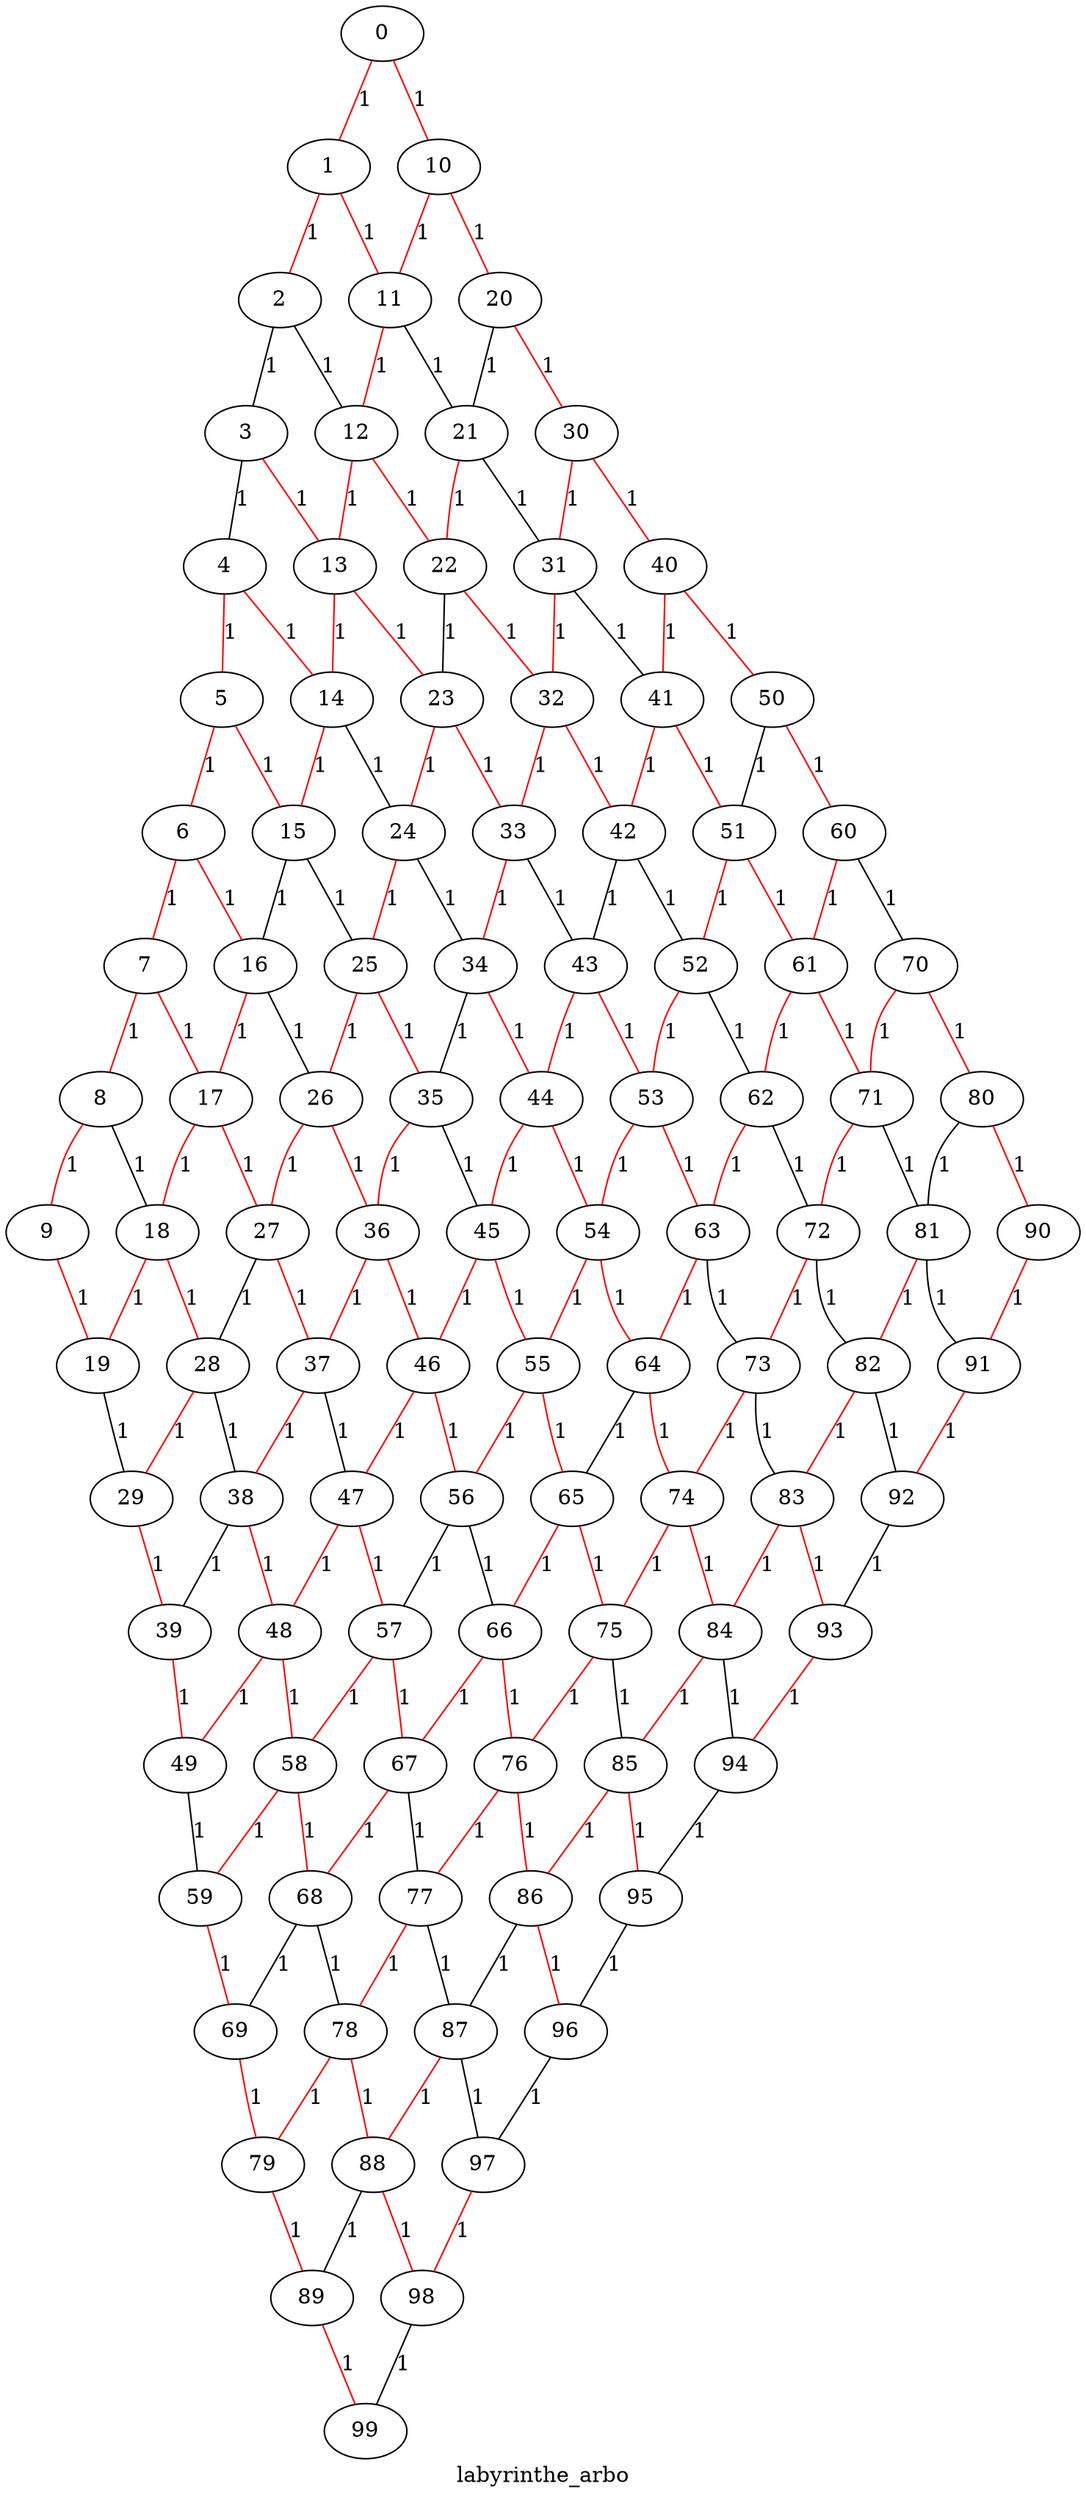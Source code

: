 graph labyrinthe_arbo {
	graph [bb="0,0,702,1625",
		label=labyrinthe_arbo,
		lheight=0.21,
		lp="351,11.5",
		lwidth=1.19
	];
	node [label="\N"];
	0	 [height=0.5,
		pos="253,1607",
		width=0.75];
	1	 [height=0.5,
		pos="217,1520",
		width=0.75];
	0 -- 1	 [color=red,
		label=1,
		lp="240.5,1563.5",
		pos="245.71,1589.4 239.47,1574.3 230.52,1552.7 224.27,1537.6"];
	10	 [height=0.5,
		pos="289,1520",
		width=0.75];
	0 -- 10	 [color=red,
		label=1,
		lp="276.5,1563.5",
		pos="260.29,1589.4 266.53,1574.3 275.48,1552.7 281.73,1537.6"];
	2	 [height=0.5,
		pos="195,1433",
		width=0.75];
	1 -- 2	 [color=red,
		label=1,
		lp="210.5,1476.5",
		pos="212.44,1502 208.67,1487 203.33,1465.9 199.55,1451"];
	11	 [height=0.5,
		pos="267,1433",
		width=0.75];
	1 -- 11	 [color=red,
		label=1,
		lp="247.5,1476.5",
		pos="226.88,1502.8 235.7,1487.5 248.55,1465.1 257.31,1449.9"];
	3	 [height=0.5,
		pos="171,1346",
		width=0.75];
	2 -- 3	 [label=1,
		lp="187.5,1389.5",
		pos="190.03,1415 185.88,1399.9 180.01,1378.6 175.88,1363.7"];
	12	 [height=0.5,
		pos="243,1346",
		width=0.75];
	2 -- 12	 [label=1,
		lp="224.5,1389.5",
		pos="204.48,1415.8 212.9,1400.6 225.13,1378.4 233.54,1363.2"];
	4	 [height=0.5,
		pos="148,1259",
		width=0.75];
	3 -- 4	 [label=1,
		lp="161.5,1302.5",
		pos="164.11,1328.6 161.96,1322.7 159.7,1316.1 158,1310 155.01,1299.2 152.58,1286.9 150.85,1277.1"];
	13	 [height=0.5,
		pos="220,1259",
		width=0.75];
	3 -- 13	 [color=red,
		label=1,
		lp="201.5,1302.5",
		pos="180.68,1328.8 189.33,1313.5 201.92,1291.1 210.51,1275.9"];
	5	 [height=0.5,
		pos="117,1172",
		width=0.75];
	4 -- 5	 [color=red,
		label=1,
		lp="137.5,1215.5",
		pos="141.73,1241.4 136.35,1226.3 128.64,1204.7 123.26,1189.6"];
	14	 [height=0.5,
		pos="189,1172",
		width=0.75];
	4 -- 14	 [color=red,
		label=1,
		lp="173.5,1215.5",
		pos="156.1,1241.8 163.24,1226.7 173.6,1204.7 180.78,1189.5"];
	6	 [height=0.5,
		pos="97,1085",
		width=0.75];
	5 -- 6	 [color=red,
		label=1,
		lp="111.5,1128.5",
		pos="112.86,1154 109.42,1139 104.57,1117.9 101.14,1103"];
	15	 [height=0.5,
		pos="169,1085",
		width=0.75];
	5 -- 15	 [color=red,
		label=1,
		lp="149.5,1128.5",
		pos="127.03,1155.2 136.23,1139.8 149.81,1117.1 159,1101.7"];
	7	 [height=0.5,
		pos="67,998",
		width=0.75];
	6 -- 7	 [color=red,
		label=1,
		lp="86.5,1041.5",
		pos="90.929,1067.4 85.724,1052.3 78.264,1030.7 73.062,1015.6"];
	16	 [height=0.5,
		pos="139,998",
		width=0.75];
	6 -- 16	 [color=red,
		label=1,
		lp="123.5,1041.5",
		pos="105.3,1067.8 112.66,1052.6 123.36,1030.4 130.72,1015.2"];
	8	 [height=0.5,
		pos="58,911",
		width=0.75];
	7 -- 8	 [color=red,
		label=1,
		lp="67.5,954.5",
		pos="65.135,979.97 63.591,965.04 61.406,943.93 59.862,929"];
	17	 [height=0.5,
		pos="130,911",
		width=0.75];
	7 -- 17	 [color=red,
		label=1,
		lp="105.5,954.5",
		pos="78.85,981.64 90.113,966.08 106.96,942.82 118.2,927.29"];
	9	 [height=0.5,
		pos="27,824",
		width=0.75];
	8 -- 9	 [color=red,
		label=1,
		lp="48.5,867.5",
		pos="51.727,893.39 46.348,878.3 38.64,856.67 33.264,841.58"];
	18	 [height=0.5,
		pos="99,824",
		width=0.75];
	8 -- 18	 [label=1,
		lp="83.5,867.5",
		pos="66.1,893.81 73.241,878.66 83.598,856.68 90.776,841.45"];
	19	 [height=0.5,
		pos="59,737",
		width=0.75];
	9 -- 19	 [color=red,
		label=1,
		lp="48.5,780.5",
		pos="33.476,806.39 39.028,791.3 46.985,769.67 52.534,754.58"];
	10 -- 11	 [color=red,
		label=1,
		lp="282.5,1476.5",
		pos="284.44,1502 280.67,1487 275.33,1465.9 271.55,1451"];
	20	 [height=0.5,
		pos="339,1433",
		width=0.75];
	10 -- 20	 [color=red,
		label=1,
		lp="319.5,1476.5",
		pos="298.88,1502.8 307.7,1487.5 320.55,1465.1 329.31,1449.9"];
	11 -- 12	 [color=red,
		label=1,
		lp="259.5,1389.5",
		pos="262.03,1415 257.88,1399.9 252.01,1378.6 247.88,1363.7"];
	21	 [height=0.5,
		pos="315,1346",
		width=0.75];
	11 -- 21	 [label=1,
		lp="296.5,1389.5",
		pos="276.48,1415.8 284.9,1400.6 297.13,1378.4 305.54,1363.2"];
	12 -- 13	 [color=red,
		label=1,
		lp="235.5,1302.5",
		pos="238.23,1328 234.29,1313 228.71,1291.9 224.76,1277"];
	22	 [height=0.5,
		pos="292,1259",
		width=0.75];
	12 -- 22	 [color=red,
		label=1,
		lp="273.5,1302.5",
		pos="252.68,1328.8 261.33,1313.5 273.92,1291.1 282.51,1275.9"];
	13 -- 14	 [color=red,
		label=1,
		lp="209.5,1215.5",
		pos="213.73,1241.4 208.35,1226.3 200.64,1204.7 195.26,1189.6"];
	23	 [height=0.5,
		pos="261,1172",
		width=0.75];
	13 -- 23	 [color=red,
		label=1,
		lp="245.5,1215.5",
		pos="228.1,1241.8 235.24,1226.7 245.6,1204.7 252.78,1189.5"];
	14 -- 15	 [color=red,
		label=1,
		lp="183.5,1128.5",
		pos="184.86,1154 181.42,1139 176.57,1117.9 173.14,1103"];
	24	 [height=0.5,
		pos="241,1085",
		width=0.75];
	14 -- 24	 [label=1,
		lp="221.5,1128.5",
		pos="199.03,1155.2 208.23,1139.8 221.81,1117.1 231,1101.7"];
	15 -- 16	 [label=1,
		lp="158.5,1041.5",
		pos="162.93,1067.4 157.72,1052.3 150.26,1030.7 145.06,1015.6"];
	25	 [height=0.5,
		pos="211,998",
		width=0.75];
	15 -- 25	 [label=1,
		lp="195.5,1041.5",
		pos="177.3,1067.8 184.66,1052.6 195.36,1030.4 202.72,1015.2"];
	16 -- 17	 [color=red,
		label=1,
		lp="138.5,954.5",
		pos="137.14,979.97 135.59,965.04 133.41,943.93 131.86,929"];
	26	 [height=0.5,
		pos="202,911",
		width=0.75];
	16 -- 26	 [label=1,
		lp="177.5,954.5",
		pos="150.85,981.64 162.11,966.08 178.96,942.82 190.2,927.29"];
	17 -- 18	 [color=red,
		label=1,
		lp="119.5,867.5",
		pos="123.73,893.39 118.35,878.3 110.64,856.67 105.26,841.58"];
	27	 [height=0.5,
		pos="171,824",
		width=0.75];
	17 -- 27	 [color=red,
		label=1,
		lp="155.5,867.5",
		pos="138.1,893.81 145.24,878.66 155.6,856.68 162.78,841.45"];
	18 -- 19	 [color=red,
		label=1,
		lp="84.5,780.5",
		pos="90.905,806.39 83.92,791.2 73.888,769.38 66.946,754.28"];
	28	 [height=0.5,
		pos="131,737",
		width=0.75];
	18 -- 28	 [color=red,
		label=1,
		lp="120.5,780.5",
		pos="105.19,806.01 108.6,796.22 112.95,783.92 117,773 119.24,766.96 121.77,760.39 124.05,754.54"];
	29	 [height=0.5,
		pos="88,650",
		width=0.75];
	19 -- 29	 [label=1,
		lp="78.5,693.5",
		pos="64.869,719.39 69.9,704.3 77.111,682.67 82.14,667.58"];
	20 -- 21	 [label=1,
		lp="331.5,1389.5",
		pos="334.03,1415 329.88,1399.9 324.01,1378.6 319.88,1363.7"];
	30	 [height=0.5,
		pos="387,1346",
		width=0.75];
	20 -- 30	 [color=red,
		label=1,
		lp="368.5,1389.5",
		pos="348.48,1415.8 356.9,1400.6 369.13,1378.4 377.54,1363.2"];
	21 -- 22	 [color=red,
		label=1,
		lp="305.5,1302.5",
		pos="308.11,1328.6 305.96,1322.7 303.7,1316.1 302,1310 299.01,1299.2 296.58,1286.9 294.85,1277.1"];
	31	 [height=0.5,
		pos="364,1259",
		width=0.75];
	21 -- 31	 [label=1,
		lp="345.5,1302.5",
		pos="324.68,1328.8 333.33,1313.5 345.92,1291.1 354.51,1275.9"];
	22 -- 23	 [label=1,
		lp="281.5,1215.5",
		pos="285.73,1241.4 280.35,1226.3 272.64,1204.7 267.26,1189.6"];
	32	 [height=0.5,
		pos="333,1172",
		width=0.75];
	22 -- 32	 [color=red,
		label=1,
		lp="317.5,1215.5",
		pos="300.1,1241.8 307.24,1226.7 317.6,1204.7 324.78,1189.5"];
	23 -- 24	 [color=red,
		label=1,
		lp="255.5,1128.5",
		pos="256.86,1154 253.42,1139 248.57,1117.9 245.14,1103"];
	33	 [height=0.5,
		pos="313,1085",
		width=0.75];
	23 -- 33	 [color=red,
		label=1,
		lp="293.5,1128.5",
		pos="271.03,1155.2 280.23,1139.8 293.81,1117.1 303,1101.7"];
	24 -- 25	 [color=red,
		label=1,
		lp="230.5,1041.5",
		pos="234.93,1067.4 229.72,1052.3 222.26,1030.7 217.06,1015.6"];
	34	 [height=0.5,
		pos="283,998",
		width=0.75];
	24 -- 34	 [label=1,
		lp="267.5,1041.5",
		pos="249.3,1067.8 256.66,1052.6 267.36,1030.4 274.72,1015.2"];
	25 -- 26	 [color=red,
		label=1,
		lp="210.5,954.5",
		pos="209.14,979.97 207.59,965.04 205.41,943.93 203.86,929"];
	35	 [height=0.5,
		pos="274,911",
		width=0.75];
	25 -- 35	 [color=red,
		label=1,
		lp="249.5,954.5",
		pos="222.85,981.64 234.11,966.08 250.96,942.82 262.2,927.29"];
	26 -- 27	 [color=red,
		label=1,
		lp="191.5,867.5",
		pos="195.73,893.39 190.35,878.3 182.64,856.67 177.26,841.58"];
	36	 [height=0.5,
		pos="243,824",
		width=0.75];
	26 -- 36	 [color=red,
		label=1,
		lp="227.5,867.5",
		pos="210.1,893.81 217.24,878.66 227.6,856.68 234.78,841.45"];
	27 -- 28	 [label=1,
		lp="156.5,780.5",
		pos="162.91,806.39 155.92,791.2 145.89,769.38 138.95,754.28"];
	37	 [height=0.5,
		pos="203,737",
		width=0.75];
	27 -- 37	 [color=red,
		label=1,
		lp="191.5,780.5",
		pos="177.48,806.39 183.03,791.3 190.98,769.67 196.53,754.58"];
	28 -- 29	 [color=red,
		label=1,
		lp="115.5,693.5",
		pos="122.5,719.81 114.97,704.56 104.01,682.39 96.478,667.15"];
	38	 [height=0.5,
		pos="160,650",
		width=0.75];
	28 -- 38	 [label=1,
		lp="150.5,693.5",
		pos="136.87,719.39 141.9,704.3 149.11,682.67 154.14,667.58"];
	39	 [height=0.5,
		pos="119,563",
		width=0.75];
	29 -- 39	 [color=red,
		label=1,
		lp="108.5,606.5",
		pos="94.273,632.39 99.652,617.3 107.36,595.67 112.74,580.58"];
	30 -- 31	 [color=red,
		label=1,
		lp="374.5,1302.5",
		pos="378.17,1328.8 375.5,1323 372.8,1316.3 371,1310 367.97,1299.3 366.23,1287 365.24,1277.2"];
	40	 [height=0.5,
		pos="436,1259",
		width=0.75];
	30 -- 40	 [color=red,
		label=1,
		lp="417.5,1302.5",
		pos="396.68,1328.8 405.33,1313.5 417.92,1291.1 426.51,1275.9"];
	31 -- 32	 [color=red,
		label=1,
		lp="353.5,1215.5",
		pos="357.73,1241.4 352.35,1226.3 344.64,1204.7 339.26,1189.6"];
	41	 [height=0.5,
		pos="405,1172",
		width=0.75];
	31 -- 41	 [label=1,
		lp="389.5,1215.5",
		pos="372.1,1241.8 379.24,1226.7 389.6,1204.7 396.78,1189.5"];
	32 -- 33	 [color=red,
		label=1,
		lp="327.5,1128.5",
		pos="328.86,1154 325.42,1139 320.57,1117.9 317.14,1103"];
	42	 [height=0.5,
		pos="385,1085",
		width=0.75];
	32 -- 42	 [color=red,
		label=1,
		lp="365.5,1128.5",
		pos="343.03,1155.2 352.23,1139.8 365.81,1117.1 375,1101.7"];
	33 -- 34	 [color=red,
		label=1,
		lp="302.5,1041.5",
		pos="306.93,1067.4 301.72,1052.3 294.26,1030.7 289.06,1015.6"];
	43	 [height=0.5,
		pos="355,998",
		width=0.75];
	33 -- 43	 [label=1,
		lp="339.5,1041.5",
		pos="321.3,1067.8 328.66,1052.6 339.36,1030.4 346.72,1015.2"];
	34 -- 35	 [label=1,
		lp="282.5,954.5",
		pos="281.14,979.97 279.59,965.04 277.41,943.93 275.86,929"];
	44	 [height=0.5,
		pos="346,911",
		width=0.75];
	34 -- 44	 [color=red,
		label=1,
		lp="321.5,954.5",
		pos="294.85,981.64 306.11,966.08 322.96,942.82 334.2,927.29"];
	35 -- 36	 [color=red,
		label=1,
		lp="263.5,867.5",
		pos="267.73,893.39 262.35,878.3 254.64,856.67 249.26,841.58"];
	45	 [height=0.5,
		pos="315,824",
		width=0.75];
	35 -- 45	 [label=1,
		lp="299.5,867.5",
		pos="282.1,893.81 289.24,878.66 299.6,856.68 306.78,841.45"];
	36 -- 37	 [color=red,
		label=1,
		lp="228.5,780.5",
		pos="234.91,806.39 227.92,791.2 217.89,769.38 210.95,754.28"];
	46	 [height=0.5,
		pos="275,737",
		width=0.75];
	36 -- 46	 [color=red,
		label=1,
		lp="263.5,780.5",
		pos="249.48,806.39 255.03,791.3 262.98,769.67 268.53,754.58"];
	37 -- 38	 [color=red,
		label=1,
		lp="187.5,693.5",
		pos="194.5,719.81 186.97,704.56 176.01,682.39 168.48,667.15"];
	47	 [height=0.5,
		pos="232,650",
		width=0.75];
	37 -- 47	 [label=1,
		lp="222.5,693.5",
		pos="208.87,719.39 213.9,704.3 221.11,682.67 226.14,667.58"];
	38 -- 39	 [label=1,
		lp="144.5,606.5",
		pos="151.9,632.81 144.76,617.66 134.4,595.68 127.22,580.45"];
	48	 [height=0.5,
		pos="191,563",
		width=0.75];
	38 -- 48	 [color=red,
		label=1,
		lp="180.5,606.5",
		pos="166.27,632.39 171.65,617.3 179.36,595.67 184.74,580.58"];
	49	 [height=0.5,
		pos="135,476",
		width=0.75];
	39 -- 49	 [color=red,
		label=1,
		lp="130.5,519.5",
		pos="122.32,544.97 125.06,530.04 128.94,508.93 131.69,494"];
	40 -- 41	 [color=red,
		label=1,
		lp="416.5,1215.5",
		pos="423.71,1242.9 419.71,1236.9 415.63,1229.9 413,1223 409.06,1212.6 407.06,1200.3 406.05,1190.4"];
	50	 [height=0.5,
		pos="477,1172",
		width=0.75];
	40 -- 50	 [color=red,
		label=1,
		lp="461.5,1215.5",
		pos="444.1,1241.8 451.24,1226.7 461.6,1204.7 468.78,1189.5"];
	41 -- 42	 [color=red,
		label=1,
		lp="398.5,1128.5",
		pos="399.74,1154.1 398.12,1148.4 396.4,1141.9 395,1136 392.42,1125.1 390,1112.8 388.18,1103"];
	51	 [height=0.5,
		pos="457,1085",
		width=0.75];
	41 -- 51	 [color=red,
		label=1,
		lp="437.5,1128.5",
		pos="415.03,1155.2 424.23,1139.8 437.81,1117.1 447,1101.7"];
	42 -- 43	 [label=1,
		lp="374.5,1041.5",
		pos="378.93,1067.4 373.72,1052.3 366.26,1030.7 361.06,1015.6"];
	52	 [height=0.5,
		pos="427,998",
		width=0.75];
	42 -- 52	 [label=1,
		lp="411.5,1041.5",
		pos="393.3,1067.8 400.66,1052.6 411.36,1030.4 418.72,1015.2"];
	43 -- 44	 [color=red,
		label=1,
		lp="354.5,954.5",
		pos="353.14,979.97 351.59,965.04 349.41,943.93 347.86,929"];
	53	 [height=0.5,
		pos="418,911",
		width=0.75];
	43 -- 53	 [color=red,
		label=1,
		lp="393.5,954.5",
		pos="366.85,981.64 378.11,966.08 394.96,942.82 406.2,927.29"];
	44 -- 45	 [color=red,
		label=1,
		lp="335.5,867.5",
		pos="339.73,893.39 334.35,878.3 326.64,856.67 321.26,841.58"];
	54	 [height=0.5,
		pos="387,824",
		width=0.75];
	44 -- 54	 [color=red,
		label=1,
		lp="371.5,867.5",
		pos="354.1,893.81 361.24,878.66 371.6,856.68 378.78,841.45"];
	45 -- 46	 [color=red,
		label=1,
		lp="300.5,780.5",
		pos="306.91,806.39 299.92,791.2 289.89,769.38 282.95,754.28"];
	55	 [height=0.5,
		pos="347,737",
		width=0.75];
	45 -- 55	 [color=red,
		label=1,
		lp="335.5,780.5",
		pos="321.48,806.39 327.03,791.3 334.98,769.67 340.53,754.58"];
	46 -- 47	 [color=red,
		label=1,
		lp="259.5,693.5",
		pos="266.5,719.81 258.97,704.56 248.01,682.39 240.48,667.15"];
	56	 [height=0.5,
		pos="304,650",
		width=0.75];
	46 -- 56	 [color=red,
		label=1,
		lp="294.5,693.5",
		pos="280.87,719.39 285.9,704.3 293.11,682.67 298.14,667.58"];
	47 -- 48	 [color=red,
		label=1,
		lp="216.5,606.5",
		pos="223.9,632.81 216.76,617.66 206.4,595.68 199.22,580.45"];
	57	 [height=0.5,
		pos="263,563",
		width=0.75];
	47 -- 57	 [color=red,
		label=1,
		lp="252.5,606.5",
		pos="238.27,632.39 243.65,617.3 251.36,595.67 256.74,580.58"];
	48 -- 49	 [color=red,
		label=1,
		lp="169.5,519.5",
		pos="180.2,546.23 170.29,530.82 155.67,508.11 145.76,492.72"];
	58	 [height=0.5,
		pos="207,476",
		width=0.75];
	48 -- 58	 [color=red,
		label=1,
		lp="202.5,519.5",
		pos="194.32,544.97 197.06,530.04 200.94,508.93 203.69,494"];
	59	 [height=0.5,
		pos="170,389",
		width=0.75];
	49 -- 59	 [label=1,
		lp="157.5,432.5",
		pos="142.08,458.39 148.16,443.3 156.86,421.67 162.93,406.58"];
	50 -- 51	 [label=1,
		lp="471.5,1128.5",
		pos="472.86,1154 469.42,1139 464.57,1117.9 461.14,1103"];
	60	 [height=0.5,
		pos="529,1085",
		width=0.75];
	50 -- 60	 [color=red,
		label=1,
		lp="509.5,1128.5",
		pos="487.03,1155.2 496.23,1139.8 509.81,1117.1 519,1101.7"];
	51 -- 52	 [color=red,
		label=1,
		lp="447.5,1041.5",
		pos="450.57,1067.5 448.44,1061.6 446.09,1055 444,1049 440.2,1038.1 436.1,1025.8 432.87,1016"];
	61	 [height=0.5,
		pos="499,998",
		width=0.75];
	51 -- 61	 [color=red,
		label=1,
		lp="483.5,1041.5",
		pos="465.3,1067.8 472.66,1052.6 483.36,1030.4 490.72,1015.2"];
	52 -- 53	 [color=red,
		label=1,
		lp="426.5,954.5",
		pos="425.14,979.97 423.59,965.04 421.41,943.93 419.86,929"];
	62	 [height=0.5,
		pos="490,911",
		width=0.75];
	52 -- 62	 [label=1,
		lp="465.5,954.5",
		pos="438.85,981.64 450.11,966.08 466.96,942.82 478.2,927.29"];
	53 -- 54	 [color=red,
		label=1,
		lp="407.5,867.5",
		pos="411.73,893.39 406.35,878.3 398.64,856.67 393.26,841.58"];
	63	 [height=0.5,
		pos="459,824",
		width=0.75];
	53 -- 63	 [color=red,
		label=1,
		lp="443.5,867.5",
		pos="426.1,893.81 433.24,878.66 443.6,856.68 450.78,841.45"];
	54 -- 55	 [color=red,
		label=1,
		lp="372.5,780.5",
		pos="378.91,806.39 371.92,791.2 361.89,769.38 354.95,754.28"];
	64	 [height=0.5,
		pos="419,737",
		width=0.75];
	54 -- 64	 [color=red,
		label=1,
		lp="407.5,780.5",
		pos="393.48,806.39 399.03,791.3 406.98,769.67 412.53,754.58"];
	55 -- 56	 [color=red,
		label=1,
		lp="331.5,693.5",
		pos="338.5,719.81 330.97,704.56 320.01,682.39 312.48,667.15"];
	65	 [height=0.5,
		pos="376,650",
		width=0.75];
	55 -- 65	 [color=red,
		label=1,
		lp="366.5,693.5",
		pos="352.87,719.39 357.9,704.3 365.11,682.67 370.14,667.58"];
	56 -- 57	 [label=1,
		lp="288.5,606.5",
		pos="295.9,632.81 288.76,617.66 278.4,595.68 271.22,580.45"];
	66	 [height=0.5,
		pos="335,563",
		width=0.75];
	56 -- 66	 [label=1,
		lp="324.5,606.5",
		pos="310.27,632.39 315.65,617.3 323.36,595.67 328.74,580.58"];
	57 -- 58	 [color=red,
		label=1,
		lp="241.5,519.5",
		pos="252.2,546.23 242.29,530.82 227.67,508.11 217.76,492.72"];
	67	 [height=0.5,
		pos="279,476",
		width=0.75];
	57 -- 67	 [color=red,
		label=1,
		lp="274.5,519.5",
		pos="266.32,544.97 269.06,530.04 272.94,508.93 275.69,494"];
	58 -- 59	 [color=red,
		label=1,
		lp="193.5,432.5",
		pos="199.51,458.39 193.09,443.3 183.89,421.67 177.48,406.58"];
	68	 [height=0.5,
		pos="242,389",
		width=0.75];
	58 -- 68	 [color=red,
		label=1,
		lp="229.5,432.5",
		pos="214.08,458.39 220.16,443.3 228.86,421.67 234.93,406.58"];
	69	 [height=0.5,
		pos="199,302",
		width=0.75];
	59 -- 69	 [color=red,
		label=1,
		lp="188.5,345.5",
		pos="174.91,370.95 177.67,361.14 181.31,348.83 185,338 187.08,331.91 189.56,325.32 191.86,319.47"];
	60 -- 61	 [color=red,
		label=1,
		lp="509.5,1041.5",
		pos="516.64,1068.9 512.63,1063 508.56,1056 506,1049 502.17,1038.6 500.41,1026.3 499.61,1016.4"];
	70	 [height=0.5,
		pos="571,998",
		width=0.75];
	60 -- 70	 [label=1,
		lp="555.5,1041.5",
		pos="537.3,1067.8 544.66,1052.6 555.36,1030.4 562.72,1015.2"];
	61 -- 62	 [color=red,
		label=1,
		lp="498.5,954.5",
		pos="497.14,979.97 495.59,965.04 493.41,943.93 491.86,929"];
	71	 [height=0.5,
		pos="562,911",
		width=0.75];
	61 -- 71	 [color=red,
		label=1,
		lp="537.5,954.5",
		pos="510.85,981.64 522.11,966.08 538.96,942.82 550.2,927.29"];
	62 -- 63	 [color=red,
		label=1,
		lp="479.5,867.5",
		pos="483.73,893.39 478.35,878.3 470.64,856.67 465.26,841.58"];
	72	 [height=0.5,
		pos="531,824",
		width=0.75];
	62 -- 72	 [label=1,
		lp="515.5,867.5",
		pos="498.1,893.81 505.24,878.66 515.6,856.68 522.78,841.45"];
	63 -- 64	 [color=red,
		label=1,
		lp="444.5,780.5",
		pos="450.91,806.39 443.92,791.2 433.89,769.38 426.95,754.28"];
	73	 [height=0.5,
		pos="491,737",
		width=0.75];
	63 -- 73	 [label=1,
		lp="479.5,780.5",
		pos="465.48,806.39 471.03,791.3 478.98,769.67 484.53,754.58"];
	64 -- 65	 [label=1,
		lp="403.5,693.5",
		pos="410.5,719.81 402.97,704.56 392.01,682.39 384.48,667.15"];
	74	 [height=0.5,
		pos="448,650",
		width=0.75];
	64 -- 74	 [color=red,
		label=1,
		lp="438.5,693.5",
		pos="424.87,719.39 429.9,704.3 437.11,682.67 442.14,667.58"];
	65 -- 66	 [color=red,
		label=1,
		lp="360.5,606.5",
		pos="367.9,632.81 360.76,617.66 350.4,595.68 343.22,580.45"];
	75	 [height=0.5,
		pos="407,563",
		width=0.75];
	65 -- 75	 [color=red,
		label=1,
		lp="396.5,606.5",
		pos="382.27,632.39 387.65,617.3 395.36,595.67 400.74,580.58"];
	66 -- 67	 [color=red,
		label=1,
		lp="313.5,519.5",
		pos="324.2,546.23 314.29,530.82 299.67,508.11 289.76,492.72"];
	76	 [height=0.5,
		pos="351,476",
		width=0.75];
	66 -- 76	 [color=red,
		label=1,
		lp="346.5,519.5",
		pos="338.32,544.97 341.06,530.04 344.94,508.93 347.69,494"];
	67 -- 68	 [color=red,
		label=1,
		lp="265.5,432.5",
		pos="271.51,458.39 265.09,443.3 255.89,421.67 249.48,406.58"];
	77	 [height=0.5,
		pos="314,389",
		width=0.75];
	67 -- 77	 [label=1,
		lp="301.5,432.5",
		pos="286.08,458.39 292.16,443.3 300.86,421.67 306.93,406.58"];
	68 -- 69	 [label=1,
		lp="226.5,345.5",
		pos="233.5,371.81 225.97,356.56 215.01,334.39 207.48,319.15"];
	78	 [height=0.5,
		pos="271,302",
		width=0.75];
	68 -- 78	 [label=1,
		lp="256.5,345.5",
		pos="244.79,370.76 246.58,360.89 249.28,348.6 253,338 255.22,331.67 258.31,325.03 261.3,319.19"];
	79	 [height=0.5,
		pos="217,215",
		width=0.75];
	69 -- 79	 [color=red,
		label=1,
		lp="212.5,258.5",
		pos="202.73,283.97 205.82,269.04 210.19,247.93 213.28,233"];
	70 -- 71	 [color=red,
		label=1,
		lp="570.5,954.5",
		pos="569.14,979.97 567.59,965.04 565.41,943.93 563.86,929"];
	80	 [height=0.5,
		pos="634,911",
		width=0.75];
	70 -- 80	 [color=red,
		label=1,
		lp="609.5,954.5",
		pos="582.85,981.64 594.11,966.08 610.96,942.82 622.2,927.29"];
	71 -- 72	 [color=red,
		label=1,
		lp="547.5,867.5",
		pos="552.44,893.76 549.46,887.92 546.34,881.29 544,875 540.04,864.38 536.87,852.09 534.65,842.23"];
	81	 [height=0.5,
		pos="603,824",
		width=0.75];
	71 -- 81	 [label=1,
		lp="587.5,867.5",
		pos="570.1,893.81 577.24,878.66 587.6,856.68 594.78,841.45"];
	72 -- 73	 [color=red,
		label=1,
		lp="516.5,780.5",
		pos="522.91,806.39 515.92,791.2 505.89,769.38 498.95,754.28"];
	82	 [height=0.5,
		pos="563,737",
		width=0.75];
	72 -- 82	 [label=1,
		lp="552.5,780.5",
		pos="537.19,806.01 540.6,796.22 544.95,783.92 549,773 551.24,766.96 553.77,760.39 556.05,754.54"];
	73 -- 74	 [color=red,
		label=1,
		lp="475.5,693.5",
		pos="482.5,719.81 474.97,704.56 464.01,682.39 456.48,667.15"];
	83	 [height=0.5,
		pos="520,650",
		width=0.75];
	73 -- 83	 [label=1,
		lp="510.5,693.5",
		pos="496.87,719.39 501.9,704.3 509.11,682.67 514.14,667.58"];
	74 -- 75	 [color=red,
		label=1,
		lp="432.5,606.5",
		pos="439.9,632.81 432.76,617.66 422.4,595.68 415.22,580.45"];
	84	 [height=0.5,
		pos="479,563",
		width=0.75];
	74 -- 84	 [color=red,
		label=1,
		lp="462.5,606.5",
		pos="450.6,631.69 452.34,621.81 455.05,609.51 459,599 461.47,592.44 464.98,585.63 468.37,579.72"];
	75 -- 76	 [color=red,
		label=1,
		lp="385.5,519.5",
		pos="396.2,546.23 386.29,530.82 371.67,508.11 361.76,492.72"];
	85	 [height=0.5,
		pos="423,476",
		width=0.75];
	75 -- 85	 [label=1,
		lp="418.5,519.5",
		pos="410.32,544.97 413.06,530.04 416.94,508.93 419.69,494"];
	76 -- 77	 [color=red,
		label=1,
		lp="337.5,432.5",
		pos="343.51,458.39 337.09,443.3 327.89,421.67 321.48,406.58"];
	86	 [height=0.5,
		pos="386,389",
		width=0.75];
	76 -- 86	 [color=red,
		label=1,
		lp="373.5,432.5",
		pos="358.08,458.39 364.16,443.3 372.86,421.67 378.93,406.58"];
	77 -- 78	 [color=red,
		label=1,
		lp="298.5,345.5",
		pos="305.5,371.81 297.97,356.56 287.01,334.39 279.48,319.15"];
	87	 [height=0.5,
		pos="343,302",
		width=0.75];
	77 -- 87	 [label=1,
		lp="331.5,345.5",
		pos="318.37,370.89 320.9,361.07 324.3,348.77 328,338 330.11,331.85 332.75,325.25 335.22,319.41"];
	78 -- 79	 [color=red,
		label=1,
		lp="250.5,258.5",
		pos="260.59,285.23 251.03,269.82 236.93,247.11 227.38,231.72"];
	88	 [height=0.5,
		pos="289,215",
		width=0.75];
	78 -- 88	 [color=red,
		label=1,
		lp="284.5,258.5",
		pos="274.73,283.97 277.82,269.04 282.19,247.93 285.28,233"];
	89	 [height=0.5,
		pos="245,128",
		width=0.75];
	79 -- 89	 [color=red,
		label=1,
		lp="235.5,171.5",
		pos="222.67,197.39 227.49,182.4 234.4,160.95 239.25,145.88"];
	80 -- 81	 [label=1,
		lp="612.5,867.5",
		pos="620.47,895.12 616.1,889.17 611.7,882.12 609,875 605.08,864.66 603.55,852.37 603.02,842.45"];
	90	 [height=0.5,
		pos="675,824",
		width=0.75];
	80 -- 90	 [color=red,
		label=1,
		lp="659.5,867.5",
		pos="642.1,893.81 649.24,878.66 659.6,856.68 666.78,841.45"];
	81 -- 82	 [color=red,
		label=1,
		lp="588.5,780.5",
		pos="594.91,806.39 587.92,791.2 577.89,769.38 570.95,754.28"];
	91	 [height=0.5,
		pos="635,737",
		width=0.75];
	81 -- 91	 [label=1,
		lp="616.5,780.5",
		pos="605,805.62 606.47,795.72 608.94,783.43 613,773 615.6,766.31 619.44,759.47 623.18,753.57"];
	82 -- 83	 [color=red,
		label=1,
		lp="547.5,693.5",
		pos="554.5,719.81 546.97,704.56 536.01,682.39 528.48,667.15"];
	92	 [height=0.5,
		pos="592,650",
		width=0.75];
	82 -- 92	 [label=1,
		lp="573.5,693.5",
		pos="563.7,718.63 564.52,708.73 566.28,696.44 570,686 572.41,679.24 576.2,672.38 579.96,666.49"];
	83 -- 84	 [color=red,
		label=1,
		lp="504.5,606.5",
		pos="511.9,632.81 504.76,617.66 494.4,595.68 487.22,580.45"];
	93	 [height=0.5,
		pos="551,563",
		width=0.75];
	83 -- 93	 [color=red,
		label=1,
		lp="530.5,606.5",
		pos="520.53,631.57 521.31,621.65 523.07,609.36 527,599 529.66,591.98 533.91,584.95 538.09,578.99"];
	84 -- 85	 [color=red,
		label=1,
		lp="457.5,519.5",
		pos="468.2,546.23 458.29,530.82 443.67,508.11 433.76,492.72"];
	94	 [height=0.5,
		pos="495,476",
		width=0.75];
	84 -- 94	 [label=1,
		lp="490.5,519.5",
		pos="482.32,544.97 485.06,530.04 488.94,508.93 491.69,494"];
	85 -- 86	 [color=red,
		label=1,
		lp="409.5,432.5",
		pos="415.51,458.39 409.09,443.3 399.89,421.67 393.48,406.58"];
	95	 [height=0.5,
		pos="458,389",
		width=0.75];
	85 -- 95	 [color=red,
		label=1,
		lp="442.5,432.5",
		pos="427.71,458.25 430.56,448.32 434.5,435.79 439,425 441.66,418.61 445.07,411.83 448.27,405.91"];
	86 -- 87	 [label=1,
		lp="370.5,345.5",
		pos="377.5,371.81 369.97,356.56 359.01,334.39 351.48,319.15"];
	96	 [height=0.5,
		pos="415,302",
		width=0.75];
	86 -- 96	 [color=red,
		label=1,
		lp="396.5,345.5",
		pos="386.7,370.63 387.52,360.73 389.28,348.44 393,338 395.41,331.24 399.2,324.38 402.96,318.49"];
	87 -- 88	 [color=red,
		label=1,
		lp="322.5,258.5",
		pos="332.59,285.23 323.03,269.82 308.93,247.11 299.38,231.72"];
	97	 [height=0.5,
		pos="361,215",
		width=0.75];
	87 -- 97	 [label=1,
		lp="356.5,258.5",
		pos="346.73,283.97 349.82,269.04 354.19,247.93 357.28,233"];
	88 -- 89	 [label=1,
		lp="272.5,171.5",
		pos="280.31,197.81 272.59,182.56 261.38,160.39 253.67,145.15"];
	98	 [height=0.5,
		pos="317,128",
		width=0.75];
	88 -- 98	 [color=red,
		label=1,
		lp="307.5,171.5",
		pos="294.67,197.39 299.49,182.4 306.4,160.95 311.25,145.88"];
	99	 [height=0.5,
		pos="281,41",
		width=0.75];
	89 -- 99	 [color=red,
		label=1,
		lp="268.5,84.5",
		pos="252.29,110.39 258.53,95.3 267.48,73.666 273.73,58.58"];
	90 -- 91	 [color=red,
		label=1,
		lp="660.5,780.5",
		pos="666.91,806.39 659.92,791.2 649.89,769.38 642.95,754.28"];
	91 -- 92	 [color=red,
		label=1,
		lp="619.5,693.5",
		pos="626.5,719.81 618.97,704.56 608.01,682.39 600.48,667.15"];
	92 -- 93	 [label=1,
		lp="576.5,606.5",
		pos="583.9,632.81 576.76,617.66 566.4,595.68 559.22,580.45"];
	93 -- 94	 [color=red,
		label=1,
		lp="529.5,519.5",
		pos="540.2,546.23 530.29,530.82 515.67,508.11 505.76,492.72"];
	94 -- 95	 [label=1,
		lp="481.5,432.5",
		pos="487.51,458.39 481.09,443.3 471.89,421.67 465.48,406.58"];
	95 -- 96	 [label=1,
		lp="442.5,345.5",
		pos="449.5,371.81 441.97,356.56 431.01,334.39 423.48,319.15"];
	96 -- 97	 [label=1,
		lp="394.5,258.5",
		pos="404.59,285.23 395.03,269.82 380.93,247.11 371.38,231.72"];
	97 -- 98	 [color=red,
		label=1,
		lp="344.5,171.5",
		pos="352.31,197.81 344.59,182.56 333.38,160.39 325.67,145.15"];
	98 -- 99	 [label=1,
		lp="304.5,84.5",
		pos="309.71,110.39 303.47,95.3 294.52,73.666 288.27,58.58"];
}

